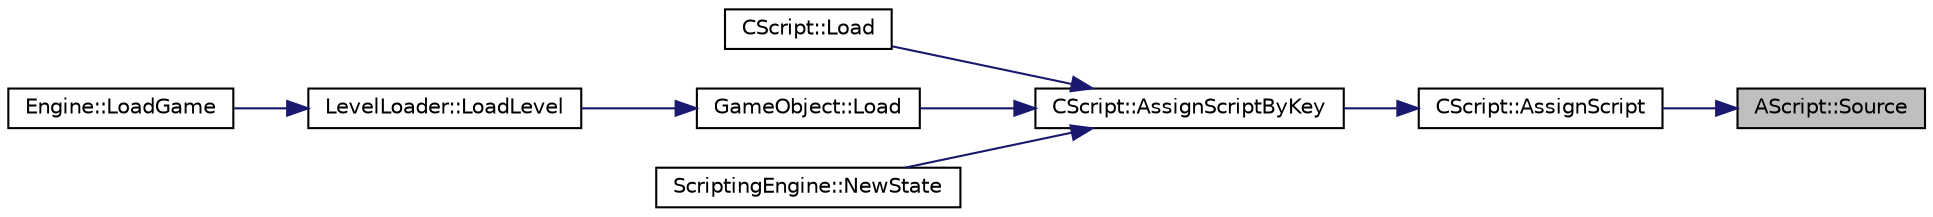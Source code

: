 digraph "AScript::Source"
{
 // LATEX_PDF_SIZE
  edge [fontname="Helvetica",fontsize="10",labelfontname="Helvetica",labelfontsize="10"];
  node [fontname="Helvetica",fontsize="10",shape=record];
  rankdir="RL";
  Node9 [label="AScript::Source",height=0.2,width=0.4,color="black", fillcolor="grey75", style="filled", fontcolor="black",tooltip=" "];
  Node9 -> Node10 [dir="back",color="midnightblue",fontsize="10",style="solid",fontname="Helvetica"];
  Node10 [label="CScript::AssignScript",height=0.2,width=0.4,color="black", fillcolor="white", style="filled",URL="$class_c_script.html#a3453293c2e800dd3b708cabec95cb548",tooltip=" "];
  Node10 -> Node11 [dir="back",color="midnightblue",fontsize="10",style="solid",fontname="Helvetica"];
  Node11 [label="CScript::AssignScriptByKey",height=0.2,width=0.4,color="black", fillcolor="white", style="filled",URL="$class_c_script.html#a6dbae7090411b8b06124f054680ef991",tooltip="script mutator using factory key"];
  Node11 -> Node12 [dir="back",color="midnightblue",fontsize="10",style="solid",fontname="Helvetica"];
  Node12 [label="CScript::Load",height=0.2,width=0.4,color="black", fillcolor="white", style="filled",URL="$class_c_script.html#a5e8994e009e4e21d127e261f35788bb8",tooltip="loads the component from saved state"];
  Node11 -> Node13 [dir="back",color="midnightblue",fontsize="10",style="solid",fontname="Helvetica"];
  Node13 [label="GameObject::Load",height=0.2,width=0.4,color="black", fillcolor="white", style="filled",URL="$class_game_object.html#a45246aaee43206b87c40ef6fdc06111b",tooltip="loads the object from saved state"];
  Node13 -> Node14 [dir="back",color="midnightblue",fontsize="10",style="solid",fontname="Helvetica"];
  Node14 [label="LevelLoader::LoadLevel",height=0.2,width=0.4,color="black", fillcolor="white", style="filled",URL="$class_level_loader.html#ac733be25eccf37abb958dd8e9547599b",tooltip="Load Current Level."];
  Node14 -> Node15 [dir="back",color="midnightblue",fontsize="10",style="solid",fontname="Helvetica"];
  Node15 [label="Engine::LoadGame",height=0.2,width=0.4,color="black", fillcolor="white", style="filled",URL="$class_engine.html#abde21e1bd9d8f467a5d8b464d8bb1ca2",tooltip="loads the game from saved state"];
  Node11 -> Node16 [dir="back",color="midnightblue",fontsize="10",style="solid",fontname="Helvetica"];
  Node16 [label="ScriptingEngine::NewState",height=0.2,width=0.4,color="black", fillcolor="white", style="filled",URL="$class_scripting_engine.html#a125a0c206da8e74b8f6664c4e523606a",tooltip="Sets up the engine with initial processes and variables and exposes engine functionality to lua."];
}
